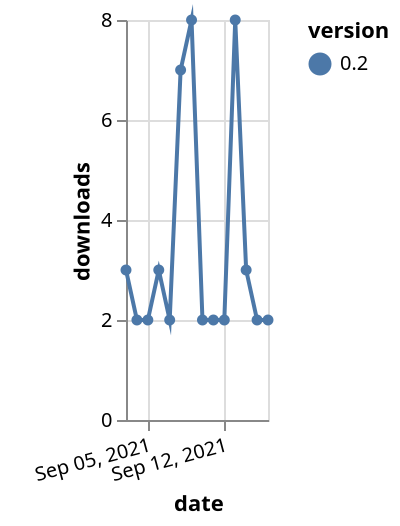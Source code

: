 {"$schema": "https://vega.github.io/schema/vega-lite/v5.json", "description": "A simple bar chart with embedded data.", "data": {"values": [{"date": "2021-09-03", "total": 3170, "delta": 3, "version": "0.2"}, {"date": "2021-09-04", "total": 3172, "delta": 2, "version": "0.2"}, {"date": "2021-09-05", "total": 3174, "delta": 2, "version": "0.2"}, {"date": "2021-09-06", "total": 3177, "delta": 3, "version": "0.2"}, {"date": "2021-09-07", "total": 3179, "delta": 2, "version": "0.2"}, {"date": "2021-09-08", "total": 3186, "delta": 7, "version": "0.2"}, {"date": "2021-09-09", "total": 3194, "delta": 8, "version": "0.2"}, {"date": "2021-09-10", "total": 3196, "delta": 2, "version": "0.2"}, {"date": "2021-09-11", "total": 3198, "delta": 2, "version": "0.2"}, {"date": "2021-09-12", "total": 3200, "delta": 2, "version": "0.2"}, {"date": "2021-09-13", "total": 3208, "delta": 8, "version": "0.2"}, {"date": "2021-09-14", "total": 3211, "delta": 3, "version": "0.2"}, {"date": "2021-09-15", "total": 3213, "delta": 2, "version": "0.2"}, {"date": "2021-09-16", "total": 3215, "delta": 2, "version": "0.2"}]}, "width": "container", "mark": {"type": "line", "point": {"filled": true}}, "encoding": {"x": {"field": "date", "type": "temporal", "timeUnit": "yearmonthdate", "title": "date", "axis": {"labelAngle": -15}}, "y": {"field": "delta", "type": "quantitative", "title": "downloads"}, "color": {"field": "version", "type": "nominal"}, "tooltip": {"field": "delta"}}}
